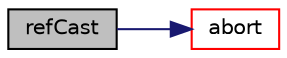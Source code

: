 digraph "refCast"
{
  bgcolor="transparent";
  edge [fontname="Helvetica",fontsize="10",labelfontname="Helvetica",labelfontsize="10"];
  node [fontname="Helvetica",fontsize="10",shape=record];
  rankdir="LR";
  Node34025 [label="refCast",height=0.2,width=0.4,color="black", fillcolor="grey75", style="filled", fontcolor="black"];
  Node34025 -> Node34026 [color="midnightblue",fontsize="10",style="solid",fontname="Helvetica"];
  Node34026 [label="abort",height=0.2,width=0.4,color="red",URL="$a21851.html#a447107a607d03e417307c203fa5fb44b"];
}
